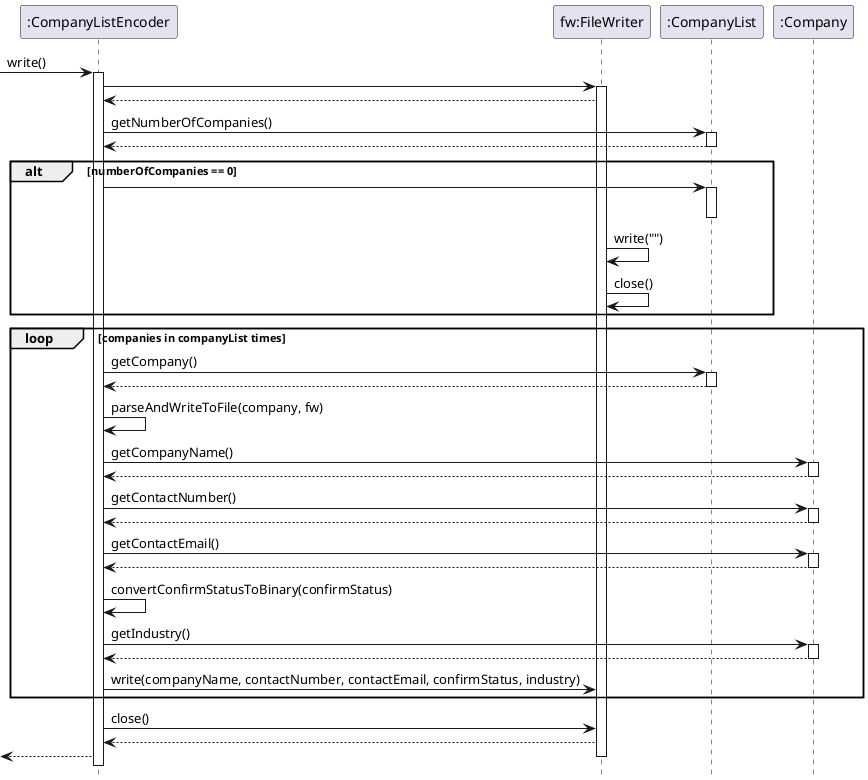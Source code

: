 @startuml
'https://plantuml.com/sequence-diagram


hide footbox
 -> ":CompanyListEncoder": write()
    activate ":CompanyListEncoder"
        ":CompanyListEncoder" -> "fw:FileWriter":
        activate "fw:FileWriter"
            "fw:FileWriter" --> ":CompanyListEncoder"

            ":CompanyListEncoder" -> ":CompanyList": getNumberOfCompanies()
            activate ":CompanyList"
            ":CompanyList" --> ":CompanyListEncoder"
            deactivate ":CompanyList"
            alt numberOfCompanies == 0
                ":CompanyList" <- ":CompanyListEncoder":
                activate ":CompanyList"
                deactivate ":CompanyList"
                "fw:FileWriter" -> "fw:FileWriter": write("")
                "fw:FileWriter" -> "fw:FileWriter": close()
            end
            loop companies in companyList times
                ":CompanyListEncoder" -> ":CompanyList": getCompany()
                activate ":CompanyList"
                ":CompanyListEncoder" <-- ":CompanyList":
                deactivate ":CompanyList"
                ":CompanyListEncoder" -> ":CompanyListEncoder": parseAndWriteToFile(company, fw)

                ":CompanyListEncoder" -> ":Company": getCompanyName()
                activate ":Company"
                ":CompanyListEncoder" <-- ":Company":
                deactivate ":Company"

                ":CompanyListEncoder" -> ":Company": getContactNumber()
                activate ":Company"
                ":CompanyListEncoder" <-- ":Company":
                deactivate ":Company"

                ":CompanyListEncoder" -> ":Company": getContactEmail()
                activate ":Company"
                ":CompanyListEncoder" <-- ":Company":
                deactivate ":Company"

                ":CompanyListEncoder" -> ":CompanyListEncoder": convertConfirmStatusToBinary(confirmStatus)
                ":CompanyListEncoder" -> ":Company": getIndustry()
                activate ":Company"
                ":CompanyListEncoder" <-- ":Company":
                deactivate ":Company"

                ":CompanyListEncoder" -> "fw:FileWriter": write(companyName, contactNumber, contactEmail, confirmStatus, industry)
            end
            ":CompanyListEncoder" -> "fw:FileWriter": close()
            ":CompanyListEncoder" <-- "fw:FileWriter"
            <-- ":CompanyListEncoder"
        deactivate "fw:FileWriter"

@enduml